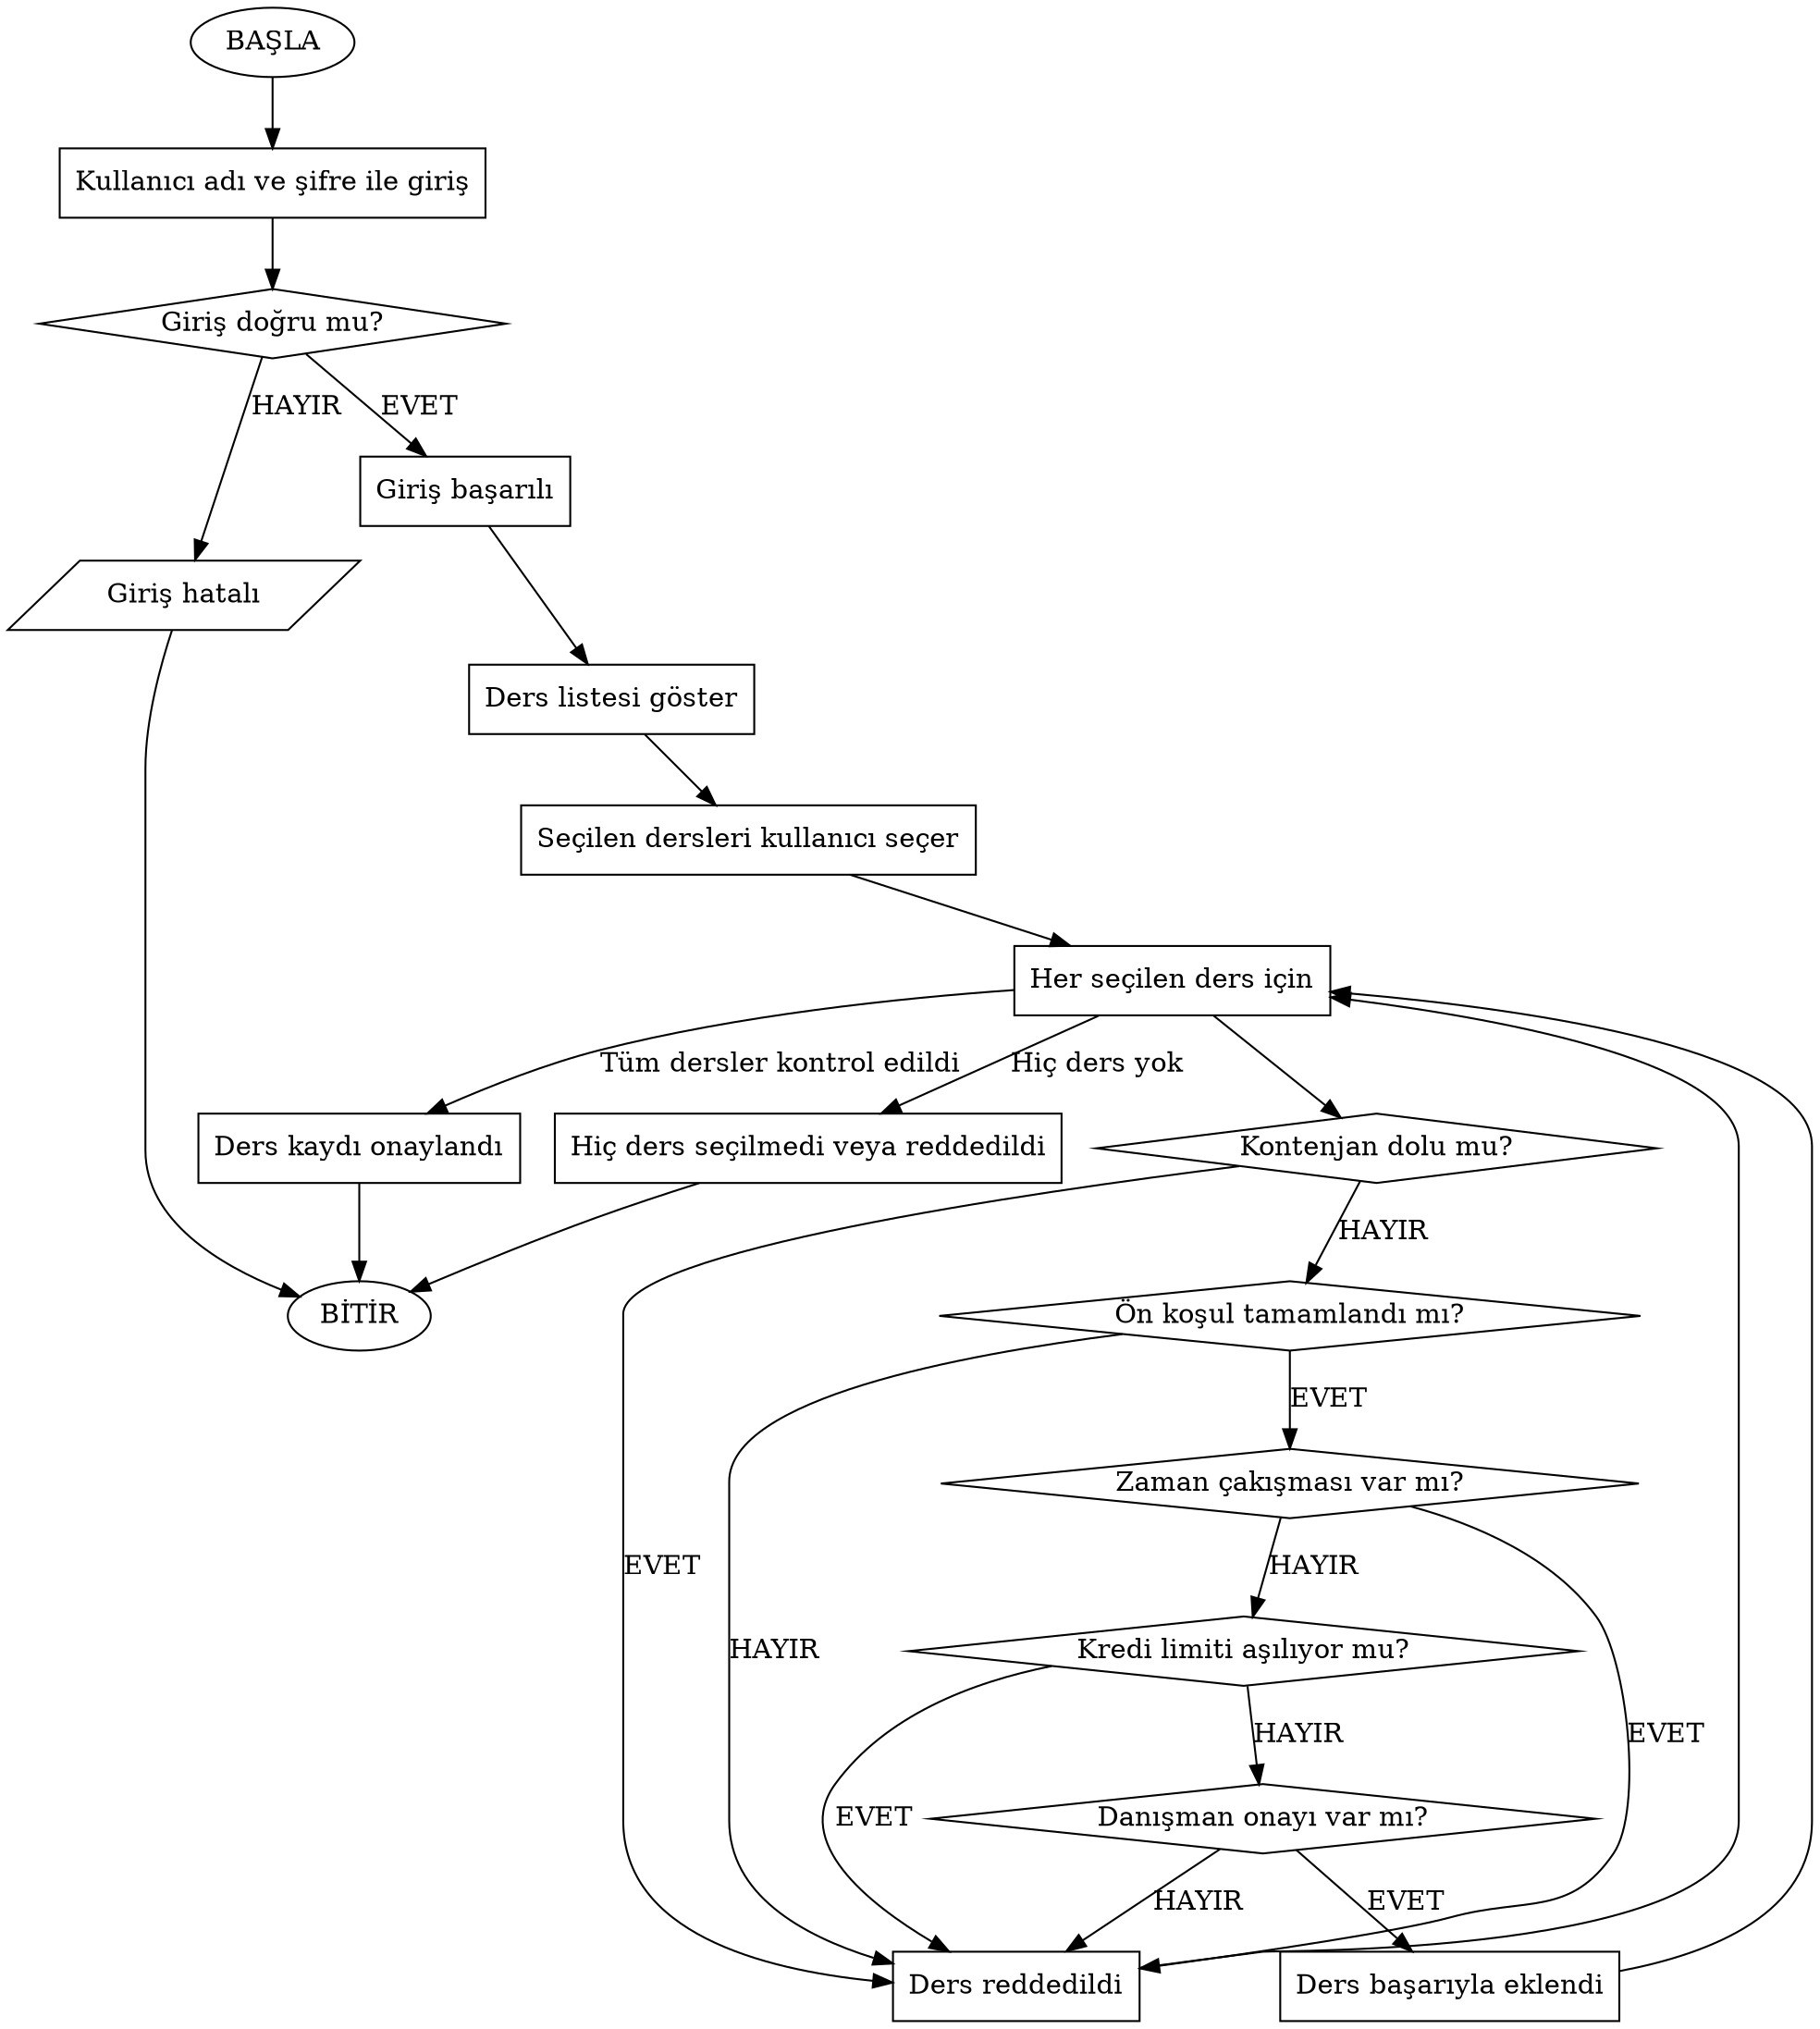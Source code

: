 digraph DersKayit {
    rankdir=TB;
    node [shape=box];

    Basla [label="BAŞLA", shape=oval];
    Giris [label="Kullanıcı adı ve şifre ile giriş"];
    GirisKontrol [label="Giriş doğru mu?", shape=diamond];
    BasariliGiris [label="Giriş başarılı"];
    DersListesi [label="Ders listesi göster"];
    SecimDersler [label="Seçilen dersleri kullanıcı seçer"];
    
    KontrolDonguBasla [label="Her seçilen ders için"];
    KontenjanKontrol [label="Kontenjan dolu mu?", shape=diamond];
    OnKosulKontrol [label="Ön koşul tamamlandı mı?", shape=diamond];
    ZamanCakismaKontrol [label="Zaman çakışması var mı?", shape=diamond];
    KrediKontrol [label="Kredi limiti aşılıyor mu?", shape=diamond];
    DanismanKontrol [label="Danışman onayı var mı?", shape=diamond];
    DersEklendi [label="Ders başarıyla eklendi"];
    DersReddedildi [label="Ders reddedildi"];
    
    KayitOnay [label="Ders kaydı onaylandı"];
    BosListe [label="Hiç ders seçilmedi veya reddedildi"];
    HataliGiris [label="Giriş hatalı", shape=parallelogram];
    Bitir [label="BİTİR", shape=oval];

    // Akış
    Basla -> Giris -> GirisKontrol;
    GirisKontrol -> BasariliGiris [label="EVET"];
    GirisKontrol -> HataliGiris [label="HAYIR"];
    BasariliGiris -> DersListesi -> SecimDersler -> KontrolDonguBasla;

    KontrolDonguBasla -> KontenjanKontrol;
    KontenjanKontrol -> DersReddedildi [label="EVET"];
    KontenjanKontrol -> OnKosulKontrol [label="HAYIR"];

    OnKosulKontrol -> DersReddedildi [label="HAYIR"];
    OnKosulKontrol -> ZamanCakismaKontrol [label="EVET"];

    ZamanCakismaKontrol -> DersReddedildi [label="EVET"];
    ZamanCakismaKontrol -> KrediKontrol [label="HAYIR"];

    KrediKontrol -> DersReddedildi [label="EVET"];
    KrediKontrol -> DanismanKontrol [label="HAYIR"];

    DanismanKontrol -> DersReddedildi [label="HAYIR"];
    DanismanKontrol -> DersEklendi [label="EVET"];

    DersEklendi -> KontrolDonguBasla;
    DersReddedildi -> KontrolDonguBasla;

    KontrolDonguBasla -> KayitOnay [label="Tüm dersler kontrol edildi"];
    KontrolDonguBasla -> BosListe [label="Hiç ders yok"];

    KayitOnay -> Bitir;
    BosListe -> Bitir;
    HataliGiris -> Bitir;
}
